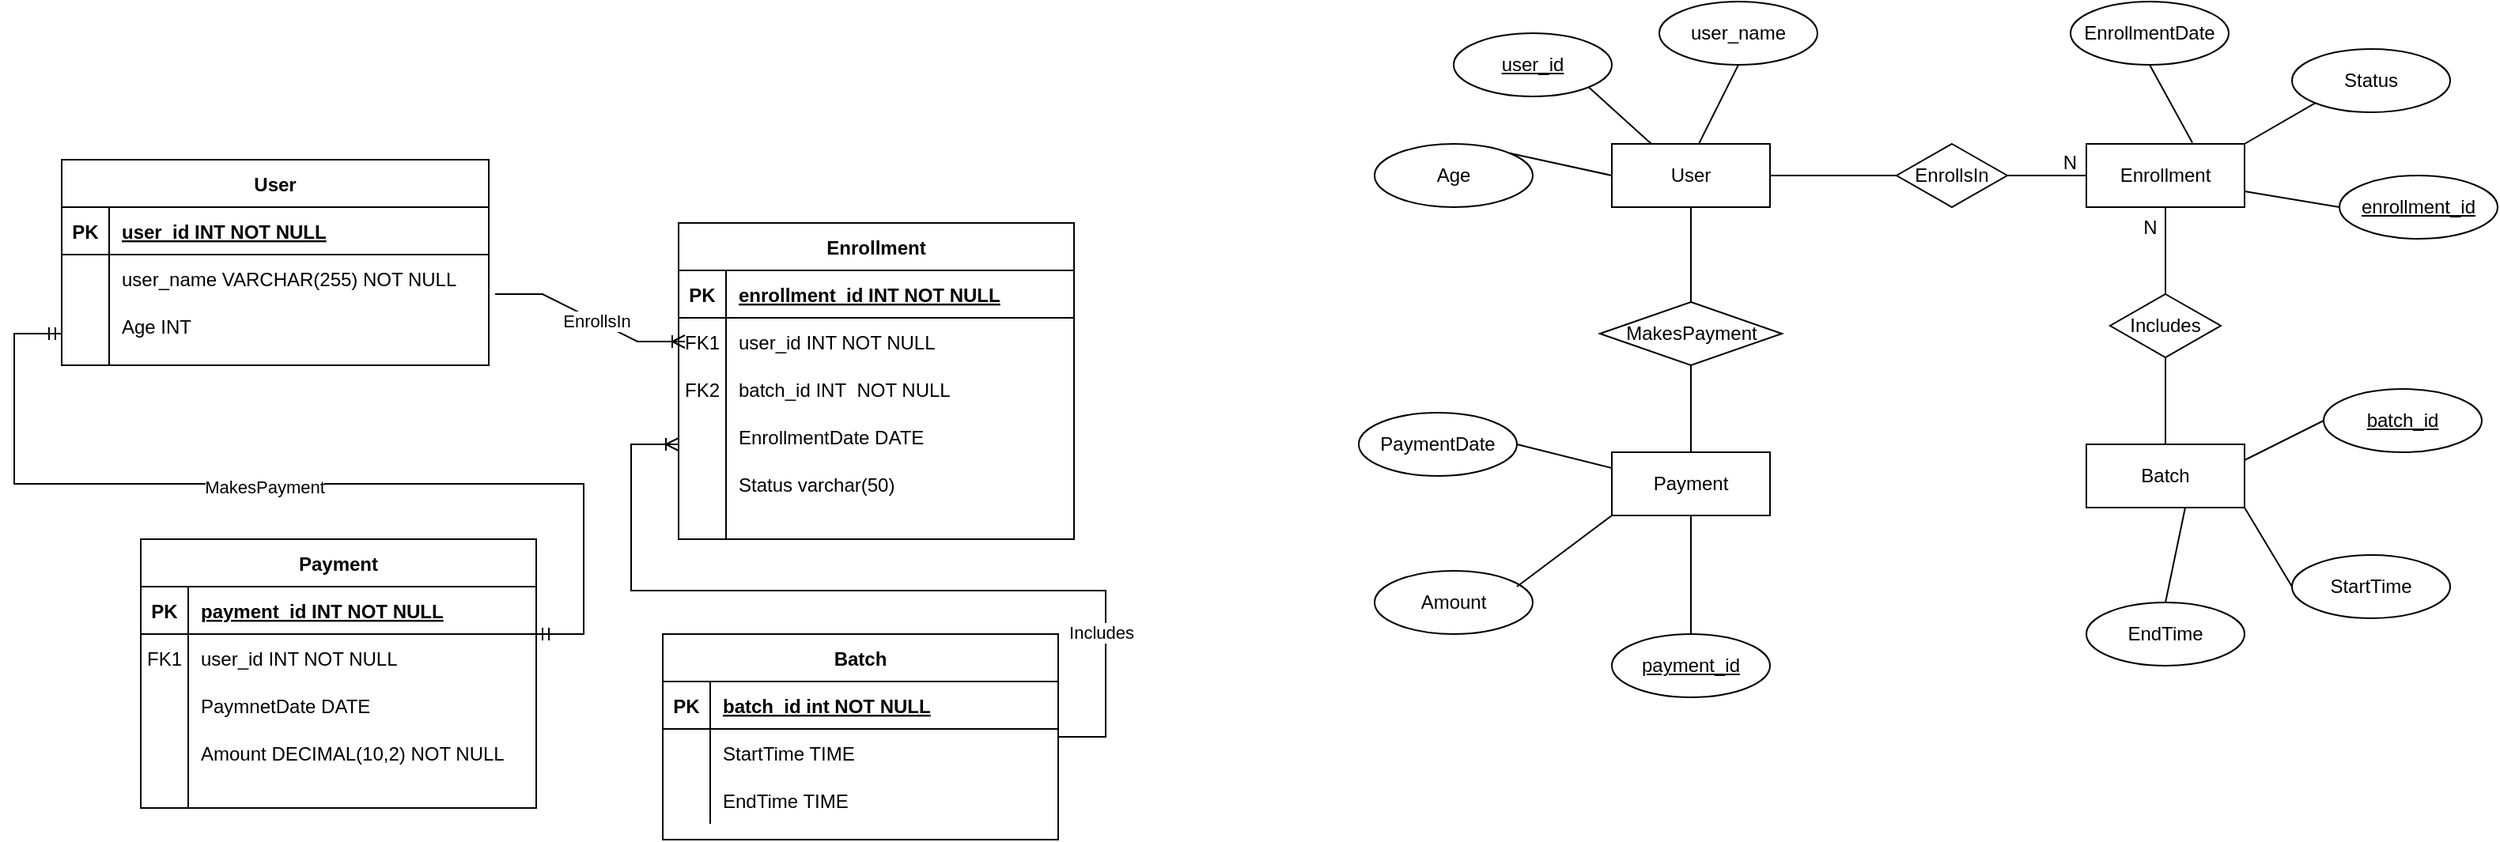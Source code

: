 <mxfile version="21.6.9" type="google">
  <diagram id="R2lEEEUBdFMjLlhIrx00" name="Page-1">
    <mxGraphModel grid="1" page="1" gridSize="10" guides="1" tooltips="1" connect="1" arrows="1" fold="1" pageScale="1" pageWidth="850" pageHeight="1100" math="0" shadow="0" extFonts="Permanent Marker^https://fonts.googleapis.com/css?family=Permanent+Marker">
      <root>
        <mxCell id="0" />
        <mxCell id="1" parent="0" />
        <mxCell id="Oqu5rdw-iT1-wfg9vqZg-287" value="Enrollment" style="shape=table;startSize=30;container=1;collapsible=1;childLayout=tableLayout;fixedRows=1;rowLines=0;fontStyle=1;align=center;resizeLast=1;" vertex="1" parent="1">
          <mxGeometry x="490" y="430" width="250" height="200" as="geometry" />
        </mxCell>
        <mxCell id="Oqu5rdw-iT1-wfg9vqZg-288" value="" style="shape=partialRectangle;collapsible=0;dropTarget=0;pointerEvents=0;fillColor=none;points=[[0,0.5],[1,0.5]];portConstraint=eastwest;top=0;left=0;right=0;bottom=1;" vertex="1" parent="Oqu5rdw-iT1-wfg9vqZg-287">
          <mxGeometry y="30" width="250" height="30" as="geometry" />
        </mxCell>
        <mxCell id="Oqu5rdw-iT1-wfg9vqZg-289" value="PK" style="shape=partialRectangle;overflow=hidden;connectable=0;fillColor=none;top=0;left=0;bottom=0;right=0;fontStyle=1;" vertex="1" parent="Oqu5rdw-iT1-wfg9vqZg-288">
          <mxGeometry width="30" height="30" as="geometry">
            <mxRectangle width="30" height="30" as="alternateBounds" />
          </mxGeometry>
        </mxCell>
        <mxCell id="Oqu5rdw-iT1-wfg9vqZg-290" value="enrollment_id INT NOT NULL " style="shape=partialRectangle;overflow=hidden;connectable=0;fillColor=none;top=0;left=0;bottom=0;right=0;align=left;spacingLeft=6;fontStyle=5;" vertex="1" parent="Oqu5rdw-iT1-wfg9vqZg-288">
          <mxGeometry x="30" width="220" height="30" as="geometry">
            <mxRectangle width="220" height="30" as="alternateBounds" />
          </mxGeometry>
        </mxCell>
        <mxCell id="Oqu5rdw-iT1-wfg9vqZg-291" value="" style="shape=partialRectangle;collapsible=0;dropTarget=0;pointerEvents=0;fillColor=none;points=[[0,0.5],[1,0.5]];portConstraint=eastwest;top=0;left=0;right=0;bottom=0;" vertex="1" parent="Oqu5rdw-iT1-wfg9vqZg-287">
          <mxGeometry y="60" width="250" height="30" as="geometry" />
        </mxCell>
        <mxCell id="Oqu5rdw-iT1-wfg9vqZg-292" value="FK1" style="shape=partialRectangle;overflow=hidden;connectable=0;fillColor=none;top=0;left=0;bottom=0;right=0;" vertex="1" parent="Oqu5rdw-iT1-wfg9vqZg-291">
          <mxGeometry width="30" height="30" as="geometry">
            <mxRectangle width="30" height="30" as="alternateBounds" />
          </mxGeometry>
        </mxCell>
        <mxCell id="Oqu5rdw-iT1-wfg9vqZg-293" value="user_id INT NOT NULL" style="shape=partialRectangle;overflow=hidden;connectable=0;fillColor=none;top=0;left=0;bottom=0;right=0;align=left;spacingLeft=6;" vertex="1" parent="Oqu5rdw-iT1-wfg9vqZg-291">
          <mxGeometry x="30" width="220" height="30" as="geometry">
            <mxRectangle width="220" height="30" as="alternateBounds" />
          </mxGeometry>
        </mxCell>
        <mxCell id="Oqu5rdw-iT1-wfg9vqZg-294" value="" style="shape=partialRectangle;collapsible=0;dropTarget=0;pointerEvents=0;fillColor=none;points=[[0,0.5],[1,0.5]];portConstraint=eastwest;top=0;left=0;right=0;bottom=0;" vertex="1" parent="Oqu5rdw-iT1-wfg9vqZg-287">
          <mxGeometry y="90" width="250" height="30" as="geometry" />
        </mxCell>
        <mxCell id="Oqu5rdw-iT1-wfg9vqZg-295" value="FK2" style="shape=partialRectangle;overflow=hidden;connectable=0;fillColor=none;top=0;left=0;bottom=0;right=0;" vertex="1" parent="Oqu5rdw-iT1-wfg9vqZg-294">
          <mxGeometry width="30" height="30" as="geometry">
            <mxRectangle width="30" height="30" as="alternateBounds" />
          </mxGeometry>
        </mxCell>
        <mxCell id="Oqu5rdw-iT1-wfg9vqZg-296" value="batch_id INT  NOT NULL" style="shape=partialRectangle;overflow=hidden;connectable=0;fillColor=none;top=0;left=0;bottom=0;right=0;align=left;spacingLeft=6;" vertex="1" parent="Oqu5rdw-iT1-wfg9vqZg-294">
          <mxGeometry x="30" width="220" height="30" as="geometry">
            <mxRectangle width="220" height="30" as="alternateBounds" />
          </mxGeometry>
        </mxCell>
        <mxCell id="Oqu5rdw-iT1-wfg9vqZg-297" value="Batch" style="shape=table;startSize=30;container=1;collapsible=1;childLayout=tableLayout;fixedRows=1;rowLines=0;fontStyle=1;align=center;resizeLast=1;" vertex="1" parent="1">
          <mxGeometry x="480" y="690" width="250" height="130" as="geometry" />
        </mxCell>
        <mxCell id="Oqu5rdw-iT1-wfg9vqZg-298" value="" style="shape=partialRectangle;collapsible=0;dropTarget=0;pointerEvents=0;fillColor=none;points=[[0,0.5],[1,0.5]];portConstraint=eastwest;top=0;left=0;right=0;bottom=1;" vertex="1" parent="Oqu5rdw-iT1-wfg9vqZg-297">
          <mxGeometry y="30" width="250" height="30" as="geometry" />
        </mxCell>
        <mxCell id="Oqu5rdw-iT1-wfg9vqZg-299" value="PK" style="shape=partialRectangle;overflow=hidden;connectable=0;fillColor=none;top=0;left=0;bottom=0;right=0;fontStyle=1;" vertex="1" parent="Oqu5rdw-iT1-wfg9vqZg-298">
          <mxGeometry width="30" height="30" as="geometry">
            <mxRectangle width="30" height="30" as="alternateBounds" />
          </mxGeometry>
        </mxCell>
        <mxCell id="Oqu5rdw-iT1-wfg9vqZg-300" value="batch_id int NOT NULL " style="shape=partialRectangle;overflow=hidden;connectable=0;fillColor=none;top=0;left=0;bottom=0;right=0;align=left;spacingLeft=6;fontStyle=5;" vertex="1" parent="Oqu5rdw-iT1-wfg9vqZg-298">
          <mxGeometry x="30" width="220" height="30" as="geometry">
            <mxRectangle width="220" height="30" as="alternateBounds" />
          </mxGeometry>
        </mxCell>
        <mxCell id="Oqu5rdw-iT1-wfg9vqZg-301" value="" style="shape=partialRectangle;collapsible=0;dropTarget=0;pointerEvents=0;fillColor=none;points=[[0,0.5],[1,0.5]];portConstraint=eastwest;top=0;left=0;right=0;bottom=0;" vertex="1" parent="Oqu5rdw-iT1-wfg9vqZg-297">
          <mxGeometry y="60" width="250" height="30" as="geometry" />
        </mxCell>
        <mxCell id="Oqu5rdw-iT1-wfg9vqZg-302" value="" style="shape=partialRectangle;overflow=hidden;connectable=0;fillColor=none;top=0;left=0;bottom=0;right=0;" vertex="1" parent="Oqu5rdw-iT1-wfg9vqZg-301">
          <mxGeometry width="30" height="30" as="geometry">
            <mxRectangle width="30" height="30" as="alternateBounds" />
          </mxGeometry>
        </mxCell>
        <mxCell id="Oqu5rdw-iT1-wfg9vqZg-303" value="StartTime TIME" style="shape=partialRectangle;overflow=hidden;connectable=0;fillColor=none;top=0;left=0;bottom=0;right=0;align=left;spacingLeft=6;" vertex="1" parent="Oqu5rdw-iT1-wfg9vqZg-301">
          <mxGeometry x="30" width="220" height="30" as="geometry">
            <mxRectangle width="220" height="30" as="alternateBounds" />
          </mxGeometry>
        </mxCell>
        <mxCell id="Oqu5rdw-iT1-wfg9vqZg-304" value="" style="shape=partialRectangle;collapsible=0;dropTarget=0;pointerEvents=0;fillColor=none;points=[[0,0.5],[1,0.5]];portConstraint=eastwest;top=0;left=0;right=0;bottom=0;" vertex="1" parent="Oqu5rdw-iT1-wfg9vqZg-297">
          <mxGeometry y="90" width="250" height="30" as="geometry" />
        </mxCell>
        <mxCell id="Oqu5rdw-iT1-wfg9vqZg-305" value="" style="shape=partialRectangle;overflow=hidden;connectable=0;fillColor=none;top=0;left=0;bottom=0;right=0;" vertex="1" parent="Oqu5rdw-iT1-wfg9vqZg-304">
          <mxGeometry width="30" height="30" as="geometry">
            <mxRectangle width="30" height="30" as="alternateBounds" />
          </mxGeometry>
        </mxCell>
        <mxCell id="Oqu5rdw-iT1-wfg9vqZg-306" value="EndTime TIME" style="shape=partialRectangle;overflow=hidden;connectable=0;fillColor=none;top=0;left=0;bottom=0;right=0;align=left;spacingLeft=6;" vertex="1" parent="Oqu5rdw-iT1-wfg9vqZg-304">
          <mxGeometry x="30" width="220" height="30" as="geometry">
            <mxRectangle width="220" height="30" as="alternateBounds" />
          </mxGeometry>
        </mxCell>
        <mxCell id="Oqu5rdw-iT1-wfg9vqZg-307" value="User" style="shape=table;startSize=30;container=1;collapsible=1;childLayout=tableLayout;fixedRows=1;rowLines=0;fontStyle=1;align=center;resizeLast=1;" vertex="1" parent="1">
          <mxGeometry x="100" y="390" width="270" height="130" as="geometry" />
        </mxCell>
        <mxCell id="Oqu5rdw-iT1-wfg9vqZg-308" value="" style="shape=partialRectangle;collapsible=0;dropTarget=0;pointerEvents=0;fillColor=none;points=[[0,0.5],[1,0.5]];portConstraint=eastwest;top=0;left=0;right=0;bottom=1;" vertex="1" parent="Oqu5rdw-iT1-wfg9vqZg-307">
          <mxGeometry y="30" width="270" height="30" as="geometry" />
        </mxCell>
        <mxCell id="Oqu5rdw-iT1-wfg9vqZg-309" value="PK" style="shape=partialRectangle;overflow=hidden;connectable=0;fillColor=none;top=0;left=0;bottom=0;right=0;fontStyle=1;" vertex="1" parent="Oqu5rdw-iT1-wfg9vqZg-308">
          <mxGeometry width="30" height="30" as="geometry">
            <mxRectangle width="30" height="30" as="alternateBounds" />
          </mxGeometry>
        </mxCell>
        <mxCell id="Oqu5rdw-iT1-wfg9vqZg-310" value="user_id INT NOT NULL " style="shape=partialRectangle;overflow=hidden;connectable=0;fillColor=none;top=0;left=0;bottom=0;right=0;align=left;spacingLeft=6;fontStyle=5;" vertex="1" parent="Oqu5rdw-iT1-wfg9vqZg-308">
          <mxGeometry x="30" width="240" height="30" as="geometry">
            <mxRectangle width="240" height="30" as="alternateBounds" />
          </mxGeometry>
        </mxCell>
        <mxCell id="Oqu5rdw-iT1-wfg9vqZg-311" value="" style="shape=partialRectangle;collapsible=0;dropTarget=0;pointerEvents=0;fillColor=none;points=[[0,0.5],[1,0.5]];portConstraint=eastwest;top=0;left=0;right=0;bottom=0;" vertex="1" parent="Oqu5rdw-iT1-wfg9vqZg-307">
          <mxGeometry y="60" width="270" height="30" as="geometry" />
        </mxCell>
        <mxCell id="Oqu5rdw-iT1-wfg9vqZg-312" value="" style="shape=partialRectangle;overflow=hidden;connectable=0;fillColor=none;top=0;left=0;bottom=0;right=0;" vertex="1" parent="Oqu5rdw-iT1-wfg9vqZg-311">
          <mxGeometry width="30" height="30" as="geometry">
            <mxRectangle width="30" height="30" as="alternateBounds" />
          </mxGeometry>
        </mxCell>
        <mxCell id="Oqu5rdw-iT1-wfg9vqZg-313" value="user_name VARCHAR(255) NOT NULL" style="shape=partialRectangle;overflow=hidden;connectable=0;fillColor=none;top=0;left=0;bottom=0;right=0;align=left;spacingLeft=6;" vertex="1" parent="Oqu5rdw-iT1-wfg9vqZg-311">
          <mxGeometry x="30" width="240" height="30" as="geometry">
            <mxRectangle width="240" height="30" as="alternateBounds" />
          </mxGeometry>
        </mxCell>
        <mxCell id="Oqu5rdw-iT1-wfg9vqZg-314" value="EnrollmentDate DATE" style="shape=partialRectangle;overflow=hidden;connectable=0;fillColor=none;top=0;left=0;bottom=0;right=0;align=left;spacingLeft=6;" vertex="1" parent="1">
          <mxGeometry x="520" y="550" width="220" height="30" as="geometry">
            <mxRectangle width="220" height="30" as="alternateBounds" />
          </mxGeometry>
        </mxCell>
        <mxCell id="Oqu5rdw-iT1-wfg9vqZg-315" value="Status varchar(50)" style="shape=partialRectangle;overflow=hidden;connectable=0;fillColor=none;top=0;left=0;bottom=0;right=0;align=left;spacingLeft=6;" vertex="1" parent="1">
          <mxGeometry x="520" y="580" width="220" height="30" as="geometry">
            <mxRectangle width="220" height="30" as="alternateBounds" />
          </mxGeometry>
        </mxCell>
        <mxCell id="Oqu5rdw-iT1-wfg9vqZg-316" value="Payment" style="shape=table;startSize=30;container=1;collapsible=1;childLayout=tableLayout;fixedRows=1;rowLines=0;fontStyle=1;align=center;resizeLast=1;" vertex="1" parent="1">
          <mxGeometry x="150" y="630" width="250" height="170" as="geometry" />
        </mxCell>
        <mxCell id="Oqu5rdw-iT1-wfg9vqZg-317" value="" style="shape=partialRectangle;collapsible=0;dropTarget=0;pointerEvents=0;fillColor=none;points=[[0,0.5],[1,0.5]];portConstraint=eastwest;top=0;left=0;right=0;bottom=1;" vertex="1" parent="Oqu5rdw-iT1-wfg9vqZg-316">
          <mxGeometry y="30" width="250" height="30" as="geometry" />
        </mxCell>
        <mxCell id="Oqu5rdw-iT1-wfg9vqZg-318" value="PK" style="shape=partialRectangle;overflow=hidden;connectable=0;fillColor=none;top=0;left=0;bottom=0;right=0;fontStyle=1;" vertex="1" parent="Oqu5rdw-iT1-wfg9vqZg-317">
          <mxGeometry width="30" height="30" as="geometry">
            <mxRectangle width="30" height="30" as="alternateBounds" />
          </mxGeometry>
        </mxCell>
        <mxCell id="Oqu5rdw-iT1-wfg9vqZg-319" value="payment_id INT NOT NULL " style="shape=partialRectangle;overflow=hidden;connectable=0;fillColor=none;top=0;left=0;bottom=0;right=0;align=left;spacingLeft=6;fontStyle=5;" vertex="1" parent="Oqu5rdw-iT1-wfg9vqZg-317">
          <mxGeometry x="30" width="220" height="30" as="geometry">
            <mxRectangle width="220" height="30" as="alternateBounds" />
          </mxGeometry>
        </mxCell>
        <mxCell id="Oqu5rdw-iT1-wfg9vqZg-320" value="" style="shape=partialRectangle;collapsible=0;dropTarget=0;pointerEvents=0;fillColor=none;points=[[0,0.5],[1,0.5]];portConstraint=eastwest;top=0;left=0;right=0;bottom=0;" vertex="1" parent="Oqu5rdw-iT1-wfg9vqZg-316">
          <mxGeometry y="60" width="250" height="30" as="geometry" />
        </mxCell>
        <mxCell id="Oqu5rdw-iT1-wfg9vqZg-321" value="FK1" style="shape=partialRectangle;overflow=hidden;connectable=0;fillColor=none;top=0;left=0;bottom=0;right=0;" vertex="1" parent="Oqu5rdw-iT1-wfg9vqZg-320">
          <mxGeometry width="30" height="30" as="geometry">
            <mxRectangle width="30" height="30" as="alternateBounds" />
          </mxGeometry>
        </mxCell>
        <mxCell id="Oqu5rdw-iT1-wfg9vqZg-322" value="user_id INT NOT NULL" style="shape=partialRectangle;overflow=hidden;connectable=0;fillColor=none;top=0;left=0;bottom=0;right=0;align=left;spacingLeft=6;" vertex="1" parent="Oqu5rdw-iT1-wfg9vqZg-320">
          <mxGeometry x="30" width="220" height="30" as="geometry">
            <mxRectangle width="220" height="30" as="alternateBounds" />
          </mxGeometry>
        </mxCell>
        <mxCell id="Oqu5rdw-iT1-wfg9vqZg-323" value="" style="shape=partialRectangle;collapsible=0;dropTarget=0;pointerEvents=0;fillColor=none;points=[[0,0.5],[1,0.5]];portConstraint=eastwest;top=0;left=0;right=0;bottom=0;" vertex="1" parent="Oqu5rdw-iT1-wfg9vqZg-316">
          <mxGeometry y="90" width="250" height="30" as="geometry" />
        </mxCell>
        <mxCell id="Oqu5rdw-iT1-wfg9vqZg-324" value="" style="shape=partialRectangle;overflow=hidden;connectable=0;fillColor=none;top=0;left=0;bottom=0;right=0;" vertex="1" parent="Oqu5rdw-iT1-wfg9vqZg-323">
          <mxGeometry width="30" height="30" as="geometry">
            <mxRectangle width="30" height="30" as="alternateBounds" />
          </mxGeometry>
        </mxCell>
        <mxCell id="Oqu5rdw-iT1-wfg9vqZg-325" value="PaymnetDate DATE " style="shape=partialRectangle;overflow=hidden;connectable=0;fillColor=none;top=0;left=0;bottom=0;right=0;align=left;spacingLeft=6;" vertex="1" parent="Oqu5rdw-iT1-wfg9vqZg-323">
          <mxGeometry x="30" width="220" height="30" as="geometry">
            <mxRectangle width="220" height="30" as="alternateBounds" />
          </mxGeometry>
        </mxCell>
        <mxCell id="Oqu5rdw-iT1-wfg9vqZg-326" value="" style="shape=partialRectangle;collapsible=0;dropTarget=0;pointerEvents=0;fillColor=none;points=[[0,0.5],[1,0.5]];portConstraint=eastwest;top=0;left=0;right=0;bottom=0;" vertex="1" parent="1">
          <mxGeometry x="150" y="750" width="250" height="30" as="geometry" />
        </mxCell>
        <mxCell id="Oqu5rdw-iT1-wfg9vqZg-327" value="" style="shape=partialRectangle;overflow=hidden;connectable=0;fillColor=none;top=0;left=0;bottom=0;right=0;" vertex="1" parent="Oqu5rdw-iT1-wfg9vqZg-326">
          <mxGeometry width="30" height="30" as="geometry">
            <mxRectangle width="30" height="30" as="alternateBounds" />
          </mxGeometry>
        </mxCell>
        <mxCell id="Oqu5rdw-iT1-wfg9vqZg-328" value="Amount DECIMAL(10,2) NOT NULL" style="shape=partialRectangle;overflow=hidden;connectable=0;fillColor=none;top=0;left=0;bottom=0;right=0;align=left;spacingLeft=6;" vertex="1" parent="Oqu5rdw-iT1-wfg9vqZg-326">
          <mxGeometry x="30" width="220" height="30" as="geometry">
            <mxRectangle width="220" height="30" as="alternateBounds" />
          </mxGeometry>
        </mxCell>
        <mxCell id="Oqu5rdw-iT1-wfg9vqZg-329" value="" style="edgeStyle=entityRelationEdgeStyle;fontSize=12;html=1;endArrow=ERoneToMany;rounded=0;" edge="1" parent="1" source="Oqu5rdw-iT1-wfg9vqZg-297">
          <mxGeometry width="100" height="100" relative="1" as="geometry">
            <mxPoint x="455" y="710" as="sourcePoint" />
            <mxPoint x="490" y="570" as="targetPoint" />
            <Array as="points">
              <mxPoint x="550" y="680" />
            </Array>
          </mxGeometry>
        </mxCell>
        <mxCell id="Oqu5rdw-iT1-wfg9vqZg-330" value="Includes" style="edgeLabel;html=1;align=center;verticalAlign=middle;resizable=0;points=[];" connectable="0" vertex="1" parent="Oqu5rdw-iT1-wfg9vqZg-329">
          <mxGeometry x="-0.646" y="3" relative="1" as="geometry">
            <mxPoint as="offset" />
          </mxGeometry>
        </mxCell>
        <mxCell id="Oqu5rdw-iT1-wfg9vqZg-331" value="" style="edgeStyle=entityRelationEdgeStyle;fontSize=12;html=1;endArrow=ERoneToMany;rounded=0;entryX=0;entryY=0.5;entryDx=0;entryDy=0;exitX=1;exitY=0.5;exitDx=0;exitDy=0;" edge="1" parent="1">
          <mxGeometry width="100" height="100" relative="1" as="geometry">
            <mxPoint x="374" y="475" as="sourcePoint" />
            <mxPoint x="494" y="505" as="targetPoint" />
            <Array as="points">
              <mxPoint x="214" y="410" />
            </Array>
          </mxGeometry>
        </mxCell>
        <mxCell id="Oqu5rdw-iT1-wfg9vqZg-332" value="EnrollsIn" style="edgeLabel;html=1;align=center;verticalAlign=middle;resizable=0;points=[];" connectable="0" vertex="1" parent="Oqu5rdw-iT1-wfg9vqZg-331">
          <mxGeometry x="0.06" relative="1" as="geometry">
            <mxPoint as="offset" />
          </mxGeometry>
        </mxCell>
        <mxCell id="Oqu5rdw-iT1-wfg9vqZg-333" value="Age INT" style="shape=partialRectangle;overflow=hidden;connectable=0;fillColor=none;top=0;left=0;bottom=0;right=0;align=left;spacingLeft=6;" vertex="1" parent="1">
          <mxGeometry x="130" y="480" width="240" height="30" as="geometry">
            <mxRectangle width="240" height="30" as="alternateBounds" />
          </mxGeometry>
        </mxCell>
        <mxCell id="Oqu5rdw-iT1-wfg9vqZg-334" value="" style="line;strokeWidth=1;rotatable=0;dashed=0;labelPosition=right;align=left;verticalAlign=middle;spacingTop=0;spacingLeft=6;points=[];portConstraint=eastwest;" vertex="1" parent="1">
          <mxGeometry x="70" y="570" width="100" as="geometry" />
        </mxCell>
        <mxCell id="Oqu5rdw-iT1-wfg9vqZg-335" value="" style="endArrow=none;html=1;rounded=0;" edge="1" parent="1">
          <mxGeometry width="50" height="50" relative="1" as="geometry">
            <mxPoint x="130" y="480" as="sourcePoint" />
            <mxPoint x="130" y="520" as="targetPoint" />
          </mxGeometry>
        </mxCell>
        <mxCell id="Oqu5rdw-iT1-wfg9vqZg-336" value="" style="endArrow=none;html=1;rounded=0;" edge="1" parent="1">
          <mxGeometry width="50" height="50" relative="1" as="geometry">
            <mxPoint x="180" y="750" as="sourcePoint" />
            <mxPoint x="180" y="800" as="targetPoint" />
          </mxGeometry>
        </mxCell>
        <mxCell id="Oqu5rdw-iT1-wfg9vqZg-337" value="" style="endArrow=none;html=1;rounded=0;" edge="1" parent="1">
          <mxGeometry width="50" height="50" relative="1" as="geometry">
            <mxPoint x="520" y="550" as="sourcePoint" />
            <mxPoint x="520" y="630" as="targetPoint" />
          </mxGeometry>
        </mxCell>
        <mxCell id="Oqu5rdw-iT1-wfg9vqZg-338" value="" style="edgeStyle=entityRelationEdgeStyle;fontSize=12;html=1;endArrow=ERmandOne;startArrow=ERmandOne;rounded=0;" edge="1" parent="1">
          <mxGeometry width="100" height="100" relative="1" as="geometry">
            <mxPoint x="400" y="690" as="sourcePoint" />
            <mxPoint x="100" y="500" as="targetPoint" />
          </mxGeometry>
        </mxCell>
        <mxCell id="Oqu5rdw-iT1-wfg9vqZg-339" value="MakesPayment" style="edgeLabel;html=1;align=center;verticalAlign=middle;resizable=0;points=[];" connectable="0" vertex="1" parent="1">
          <mxGeometry x="220" y="529.996" as="geometry">
            <mxPoint x="8" y="67" as="offset" />
          </mxGeometry>
        </mxCell>
        <mxCell id="Oqu5rdw-iT1-wfg9vqZg-340" value="User" style="whiteSpace=wrap;html=1;align=center;" vertex="1" parent="1">
          <mxGeometry x="1080" y="380" width="100" height="40" as="geometry" />
        </mxCell>
        <mxCell id="Oqu5rdw-iT1-wfg9vqZg-341" value="Batch" style="whiteSpace=wrap;html=1;align=center;" vertex="1" parent="1">
          <mxGeometry x="1380" y="570" width="100" height="40" as="geometry" />
        </mxCell>
        <mxCell id="Oqu5rdw-iT1-wfg9vqZg-342" value="Payment" style="whiteSpace=wrap;html=1;align=center;" vertex="1" parent="1">
          <mxGeometry x="1080" y="575" width="100" height="40" as="geometry" />
        </mxCell>
        <mxCell id="Oqu5rdw-iT1-wfg9vqZg-343" value="Enrollment" style="whiteSpace=wrap;html=1;align=center;" vertex="1" parent="1">
          <mxGeometry x="1380" y="380" width="100" height="40" as="geometry" />
        </mxCell>
        <mxCell id="Oqu5rdw-iT1-wfg9vqZg-344" value="Age" style="ellipse;whiteSpace=wrap;html=1;align=center;" vertex="1" parent="1">
          <mxGeometry x="930" y="380" width="100" height="40" as="geometry" />
        </mxCell>
        <mxCell id="Oqu5rdw-iT1-wfg9vqZg-345" value="user_name" style="ellipse;whiteSpace=wrap;html=1;align=center;" vertex="1" parent="1">
          <mxGeometry x="1110" y="290" width="100" height="40" as="geometry" />
        </mxCell>
        <mxCell id="Oqu5rdw-iT1-wfg9vqZg-346" value="user_id" style="ellipse;whiteSpace=wrap;html=1;align=center;fontStyle=4;" vertex="1" parent="1">
          <mxGeometry x="980" y="310" width="100" height="40" as="geometry" />
        </mxCell>
        <mxCell id="Oqu5rdw-iT1-wfg9vqZg-347" value="payment_id" style="ellipse;whiteSpace=wrap;html=1;align=center;fontStyle=4;" vertex="1" parent="1">
          <mxGeometry x="1080" y="690" width="100" height="40" as="geometry" />
        </mxCell>
        <mxCell id="Oqu5rdw-iT1-wfg9vqZg-348" value="batch_id" style="ellipse;whiteSpace=wrap;html=1;align=center;fontStyle=4;" vertex="1" parent="1">
          <mxGeometry x="1530" y="535" width="100" height="40" as="geometry" />
        </mxCell>
        <mxCell id="Oqu5rdw-iT1-wfg9vqZg-349" value="enrollment_id" style="ellipse;whiteSpace=wrap;html=1;align=center;fontStyle=4;" vertex="1" parent="1">
          <mxGeometry x="1540" y="400" width="100" height="40" as="geometry" />
        </mxCell>
        <mxCell id="Oqu5rdw-iT1-wfg9vqZg-350" value="StartTime" style="ellipse;whiteSpace=wrap;html=1;align=center;" vertex="1" parent="1">
          <mxGeometry x="1510" y="640" width="100" height="40" as="geometry" />
        </mxCell>
        <mxCell id="Oqu5rdw-iT1-wfg9vqZg-351" value="Status" style="ellipse;whiteSpace=wrap;html=1;align=center;" vertex="1" parent="1">
          <mxGeometry x="1510" y="320" width="100" height="40" as="geometry" />
        </mxCell>
        <mxCell id="Oqu5rdw-iT1-wfg9vqZg-352" value="EnrollmentDate" style="ellipse;whiteSpace=wrap;html=1;align=center;" vertex="1" parent="1">
          <mxGeometry x="1370" y="290" width="100" height="40" as="geometry" />
        </mxCell>
        <mxCell id="Oqu5rdw-iT1-wfg9vqZg-353" value="EndTime" style="ellipse;whiteSpace=wrap;html=1;align=center;" vertex="1" parent="1">
          <mxGeometry x="1380" y="670" width="100" height="40" as="geometry" />
        </mxCell>
        <mxCell id="Oqu5rdw-iT1-wfg9vqZg-354" value="Amount" style="ellipse;whiteSpace=wrap;html=1;align=center;" vertex="1" parent="1">
          <mxGeometry x="930" y="650" width="100" height="40" as="geometry" />
        </mxCell>
        <mxCell id="Oqu5rdw-iT1-wfg9vqZg-355" value="PaymentDate" style="ellipse;whiteSpace=wrap;html=1;align=center;" vertex="1" parent="1">
          <mxGeometry x="920" y="550" width="100" height="40" as="geometry" />
        </mxCell>
        <mxCell id="Oqu5rdw-iT1-wfg9vqZg-361" value="" style="endArrow=none;html=1;rounded=0;entryX=0.5;entryY=1;entryDx=0;entryDy=0;" edge="1" parent="1" target="Oqu5rdw-iT1-wfg9vqZg-345">
          <mxGeometry width="50" height="50" relative="1" as="geometry">
            <mxPoint x="1135" y="380" as="sourcePoint" />
            <mxPoint x="1185" y="330" as="targetPoint" />
          </mxGeometry>
        </mxCell>
        <mxCell id="Oqu5rdw-iT1-wfg9vqZg-362" value="" style="endArrow=none;html=1;rounded=0;entryX=1;entryY=1;entryDx=0;entryDy=0;exitX=0.25;exitY=0;exitDx=0;exitDy=0;" edge="1" parent="1" source="Oqu5rdw-iT1-wfg9vqZg-340" target="Oqu5rdw-iT1-wfg9vqZg-346">
          <mxGeometry width="50" height="50" relative="1" as="geometry">
            <mxPoint x="1140" y="380" as="sourcePoint" />
            <mxPoint x="1170" y="340" as="targetPoint" />
          </mxGeometry>
        </mxCell>
        <mxCell id="Oqu5rdw-iT1-wfg9vqZg-363" value="" style="endArrow=none;html=1;rounded=0;entryX=1;entryY=0;entryDx=0;entryDy=0;exitX=0;exitY=0.5;exitDx=0;exitDy=0;" edge="1" parent="1" source="Oqu5rdw-iT1-wfg9vqZg-340" target="Oqu5rdw-iT1-wfg9vqZg-344">
          <mxGeometry width="50" height="50" relative="1" as="geometry">
            <mxPoint x="1130" y="380" as="sourcePoint" />
            <mxPoint x="1172.5" y="330" as="targetPoint" />
          </mxGeometry>
        </mxCell>
        <mxCell id="Oqu5rdw-iT1-wfg9vqZg-364" value="" style="endArrow=none;html=1;rounded=0;entryX=0;entryY=1;entryDx=0;entryDy=0;exitX=1;exitY=0;exitDx=0;exitDy=0;" edge="1" parent="1" source="Oqu5rdw-iT1-wfg9vqZg-343" target="Oqu5rdw-iT1-wfg9vqZg-351">
          <mxGeometry width="50" height="50" relative="1" as="geometry">
            <mxPoint x="1480" y="400" as="sourcePoint" />
            <mxPoint x="1505" y="350" as="targetPoint" />
          </mxGeometry>
        </mxCell>
        <mxCell id="Oqu5rdw-iT1-wfg9vqZg-365" value="" style="endArrow=none;html=1;rounded=0;entryX=0.5;entryY=1;entryDx=0;entryDy=0;exitX=0.67;exitY=-0.02;exitDx=0;exitDy=0;exitPerimeter=0;" edge="1" parent="1" source="Oqu5rdw-iT1-wfg9vqZg-343" target="Oqu5rdw-iT1-wfg9vqZg-352">
          <mxGeometry width="50" height="50" relative="1" as="geometry">
            <mxPoint x="1407.5" y="380" as="sourcePoint" />
            <mxPoint x="1432.5" y="330" as="targetPoint" />
          </mxGeometry>
        </mxCell>
        <mxCell id="Oqu5rdw-iT1-wfg9vqZg-366" value="" style="endArrow=none;html=1;rounded=0;entryX=0.5;entryY=1;entryDx=0;entryDy=0;exitX=1;exitY=0.75;exitDx=0;exitDy=0;" edge="1" parent="1" source="Oqu5rdw-iT1-wfg9vqZg-343">
          <mxGeometry width="50" height="50" relative="1" as="geometry">
            <mxPoint x="1515" y="470" as="sourcePoint" />
            <mxPoint x="1540" y="420" as="targetPoint" />
          </mxGeometry>
        </mxCell>
        <mxCell id="Oqu5rdw-iT1-wfg9vqZg-367" value="" style="endArrow=none;html=1;rounded=0;entryX=0;entryY=0.25;entryDx=0;entryDy=0;" edge="1" parent="1" target="Oqu5rdw-iT1-wfg9vqZg-342">
          <mxGeometry width="50" height="50" relative="1" as="geometry">
            <mxPoint x="1020" y="570" as="sourcePoint" />
            <mxPoint x="1045" y="510" as="targetPoint" />
          </mxGeometry>
        </mxCell>
        <mxCell id="Oqu5rdw-iT1-wfg9vqZg-368" value="" style="endArrow=none;html=1;rounded=0;entryX=0;entryY=1;entryDx=0;entryDy=0;" edge="1" parent="1" target="Oqu5rdw-iT1-wfg9vqZg-342">
          <mxGeometry width="50" height="50" relative="1" as="geometry">
            <mxPoint x="1020" y="660" as="sourcePoint" />
            <mxPoint x="1045" y="610" as="targetPoint" />
          </mxGeometry>
        </mxCell>
        <mxCell id="Oqu5rdw-iT1-wfg9vqZg-369" value="" style="endArrow=none;html=1;rounded=0;entryX=0.5;entryY=1;entryDx=0;entryDy=0;" edge="1" parent="1" target="Oqu5rdw-iT1-wfg9vqZg-342">
          <mxGeometry width="50" height="50" relative="1" as="geometry">
            <mxPoint x="1130" y="690" as="sourcePoint" />
            <mxPoint x="1130" y="620" as="targetPoint" />
          </mxGeometry>
        </mxCell>
        <mxCell id="Oqu5rdw-iT1-wfg9vqZg-370" value="" style="endArrow=none;html=1;rounded=0;entryX=0.5;entryY=1;entryDx=0;entryDy=0;exitX=0.5;exitY=0;exitDx=0;exitDy=0;" edge="1" parent="1" source="Oqu5rdw-iT1-wfg9vqZg-353">
          <mxGeometry width="50" height="50" relative="1" as="geometry">
            <mxPoint x="1417.5" y="660" as="sourcePoint" />
            <mxPoint x="1442.5" y="610" as="targetPoint" />
          </mxGeometry>
        </mxCell>
        <mxCell id="Oqu5rdw-iT1-wfg9vqZg-371" value="" style="endArrow=none;html=1;rounded=0;entryX=0;entryY=0.5;entryDx=0;entryDy=0;" edge="1" parent="1" target="Oqu5rdw-iT1-wfg9vqZg-348">
          <mxGeometry width="50" height="50" relative="1" as="geometry">
            <mxPoint x="1480" y="580" as="sourcePoint" />
            <mxPoint x="1505" y="530" as="targetPoint" />
          </mxGeometry>
        </mxCell>
        <mxCell id="Oqu5rdw-iT1-wfg9vqZg-372" value="" style="endArrow=none;html=1;rounded=0;entryX=1;entryY=1;entryDx=0;entryDy=0;exitX=0;exitY=0.5;exitDx=0;exitDy=0;" edge="1" parent="1" source="Oqu5rdw-iT1-wfg9vqZg-350" target="Oqu5rdw-iT1-wfg9vqZg-341">
          <mxGeometry width="50" height="50" relative="1" as="geometry">
            <mxPoint x="1440" y="680" as="sourcePoint" />
            <mxPoint x="1452.5" y="620" as="targetPoint" />
          </mxGeometry>
        </mxCell>
        <mxCell id="Oqu5rdw-iT1-wfg9vqZg-377" value="" style="endArrow=none;html=1;rounded=0;entryX=0;entryY=0.5;entryDx=0;entryDy=0;" edge="1" parent="1" source="Oqu5rdw-iT1-wfg9vqZg-385" target="Oqu5rdw-iT1-wfg9vqZg-343">
          <mxGeometry relative="1" as="geometry">
            <mxPoint x="1180" y="400" as="sourcePoint" />
            <mxPoint x="1370" y="400" as="targetPoint" />
          </mxGeometry>
        </mxCell>
        <mxCell id="Oqu5rdw-iT1-wfg9vqZg-378" value="N" style="resizable=0;html=1;whiteSpace=wrap;align=right;verticalAlign=bottom;" connectable="0" vertex="1" parent="Oqu5rdw-iT1-wfg9vqZg-377">
          <mxGeometry x="1" relative="1" as="geometry">
            <mxPoint x="-5" as="offset" />
          </mxGeometry>
        </mxCell>
        <mxCell id="Oqu5rdw-iT1-wfg9vqZg-381" value="" style="endArrow=none;html=1;rounded=0;exitX=0.5;exitY=0;exitDx=0;exitDy=0;entryX=0.5;entryY=1;entryDx=0;entryDy=0;" edge="1" parent="1" source="Oqu5rdw-iT1-wfg9vqZg-341" target="Oqu5rdw-iT1-wfg9vqZg-343">
          <mxGeometry relative="1" as="geometry">
            <mxPoint x="1235" y="454.17" as="sourcePoint" />
            <mxPoint x="1430" y="450" as="targetPoint" />
          </mxGeometry>
        </mxCell>
        <mxCell id="Oqu5rdw-iT1-wfg9vqZg-382" value="" style="resizable=0;html=1;whiteSpace=wrap;align=right;verticalAlign=bottom;" connectable="0" vertex="1" parent="Oqu5rdw-iT1-wfg9vqZg-381">
          <mxGeometry x="1" relative="1" as="geometry" />
        </mxCell>
        <mxCell id="Oqu5rdw-iT1-wfg9vqZg-383" value="Includes" style="shape=rhombus;perimeter=rhombusPerimeter;whiteSpace=wrap;html=1;align=center;" vertex="1" parent="1">
          <mxGeometry x="1395" y="475" width="70" height="40" as="geometry" />
        </mxCell>
        <mxCell id="Oqu5rdw-iT1-wfg9vqZg-386" value="" style="endArrow=none;html=1;rounded=0;entryX=0;entryY=0.5;entryDx=0;entryDy=0;" edge="1" parent="1" target="Oqu5rdw-iT1-wfg9vqZg-385">
          <mxGeometry relative="1" as="geometry">
            <mxPoint x="1180" y="400" as="sourcePoint" />
            <mxPoint x="1380" y="400" as="targetPoint" />
          </mxGeometry>
        </mxCell>
        <mxCell id="Oqu5rdw-iT1-wfg9vqZg-385" value="EnrollsIn" style="shape=rhombus;perimeter=rhombusPerimeter;whiteSpace=wrap;html=1;align=center;" vertex="1" parent="1">
          <mxGeometry x="1260" y="380" width="70" height="40" as="geometry" />
        </mxCell>
        <mxCell id="Oqu5rdw-iT1-wfg9vqZg-389" value="" style="endArrow=none;html=1;rounded=0;entryX=0.5;entryY=1;entryDx=0;entryDy=0;exitX=0.5;exitY=0;exitDx=0;exitDy=0;" edge="1" parent="1" source="Oqu5rdw-iT1-wfg9vqZg-342" target="Oqu5rdw-iT1-wfg9vqZg-340">
          <mxGeometry relative="1" as="geometry">
            <mxPoint x="1130" y="560" as="sourcePoint" />
            <mxPoint x="950" y="470" as="targetPoint" />
          </mxGeometry>
        </mxCell>
        <mxCell id="Oqu5rdw-iT1-wfg9vqZg-390" value="MakesPayment" style="shape=rhombus;perimeter=rhombusPerimeter;whiteSpace=wrap;html=1;align=center;" vertex="1" parent="1">
          <mxGeometry x="1072.5" y="480" width="115" height="40" as="geometry" />
        </mxCell>
        <mxCell id="Oqu5rdw-iT1-wfg9vqZg-391" value="N" style="text;html=1;align=center;verticalAlign=middle;resizable=0;points=[];autosize=1;strokeColor=none;fillColor=none;" vertex="1" parent="1">
          <mxGeometry x="1405" y="418" width="30" height="30" as="geometry" />
        </mxCell>
      </root>
    </mxGraphModel>
  </diagram>
</mxfile>
